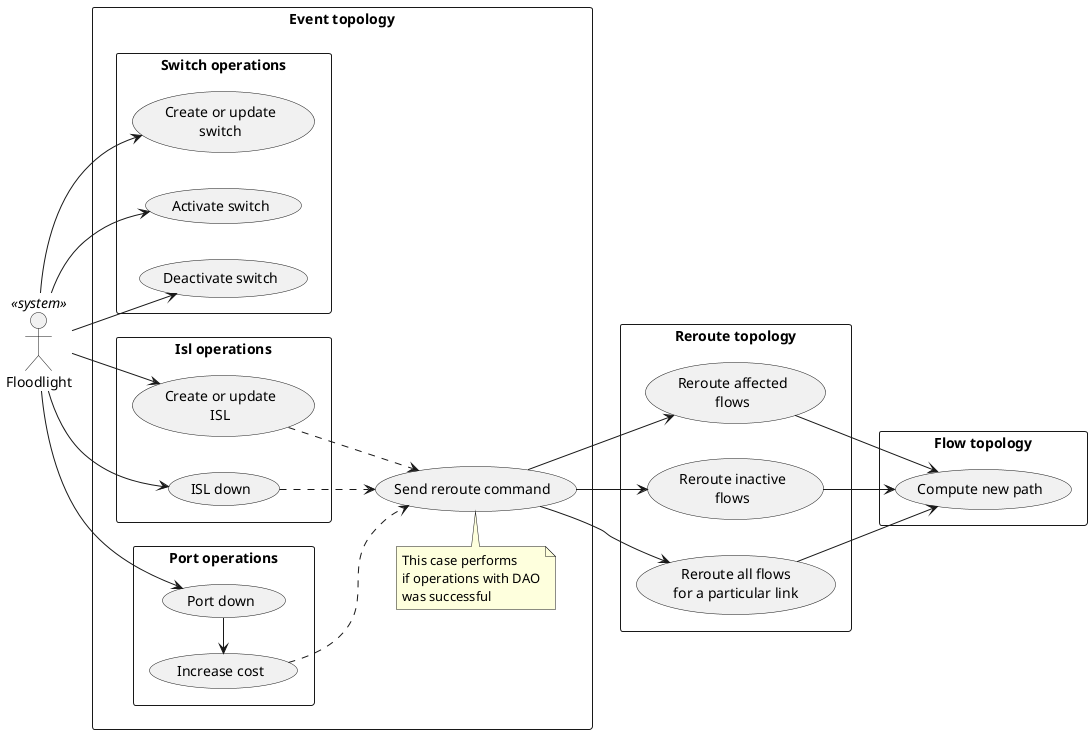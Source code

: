 @startuml

left to right direction

:Floodlight: as FL <<system>>

rectangle "Event topology" {
    rectangle "Switch operations" {
        (Create or update\nswitch) as CUS
        (Activate switch) as AS
        (Deactivate switch) as DS
    }

    rectangle "Isl operations" {
        (Create or update\nISL) as CUI
        (ISL down) as IDF
    }

    rectangle "Port operations" {
        (Port down) as PD
        (Increase cost) as IC
        PD -left-> IC
    }

    (Send reroute command) as SRC

    CUI ..> SRC
    IDF ..> SRC
    IC ..> SRC

    note top of SRC : This case performs\nif operations with DAO\nwas successful
}

FL --> CUS
FL --> AS
FL --> DS
FL --> CUI
FL --> IDF
FL --> PD

rectangle "Reroute topology" {
    (Reroute affected\nflows) as RAF
    (Reroute inactive\nflows) as RIF
    (Reroute all flows\nfor a particular link) as RAFFPL
}

SRC --> RAF
SRC --> RIF
SRC --> RAFFPL

rectangle "Flow topology" {
    (Compute new path) as CP
}

RAF --> CP
RIF --> CP
RAFFPL --> CP

@enduml